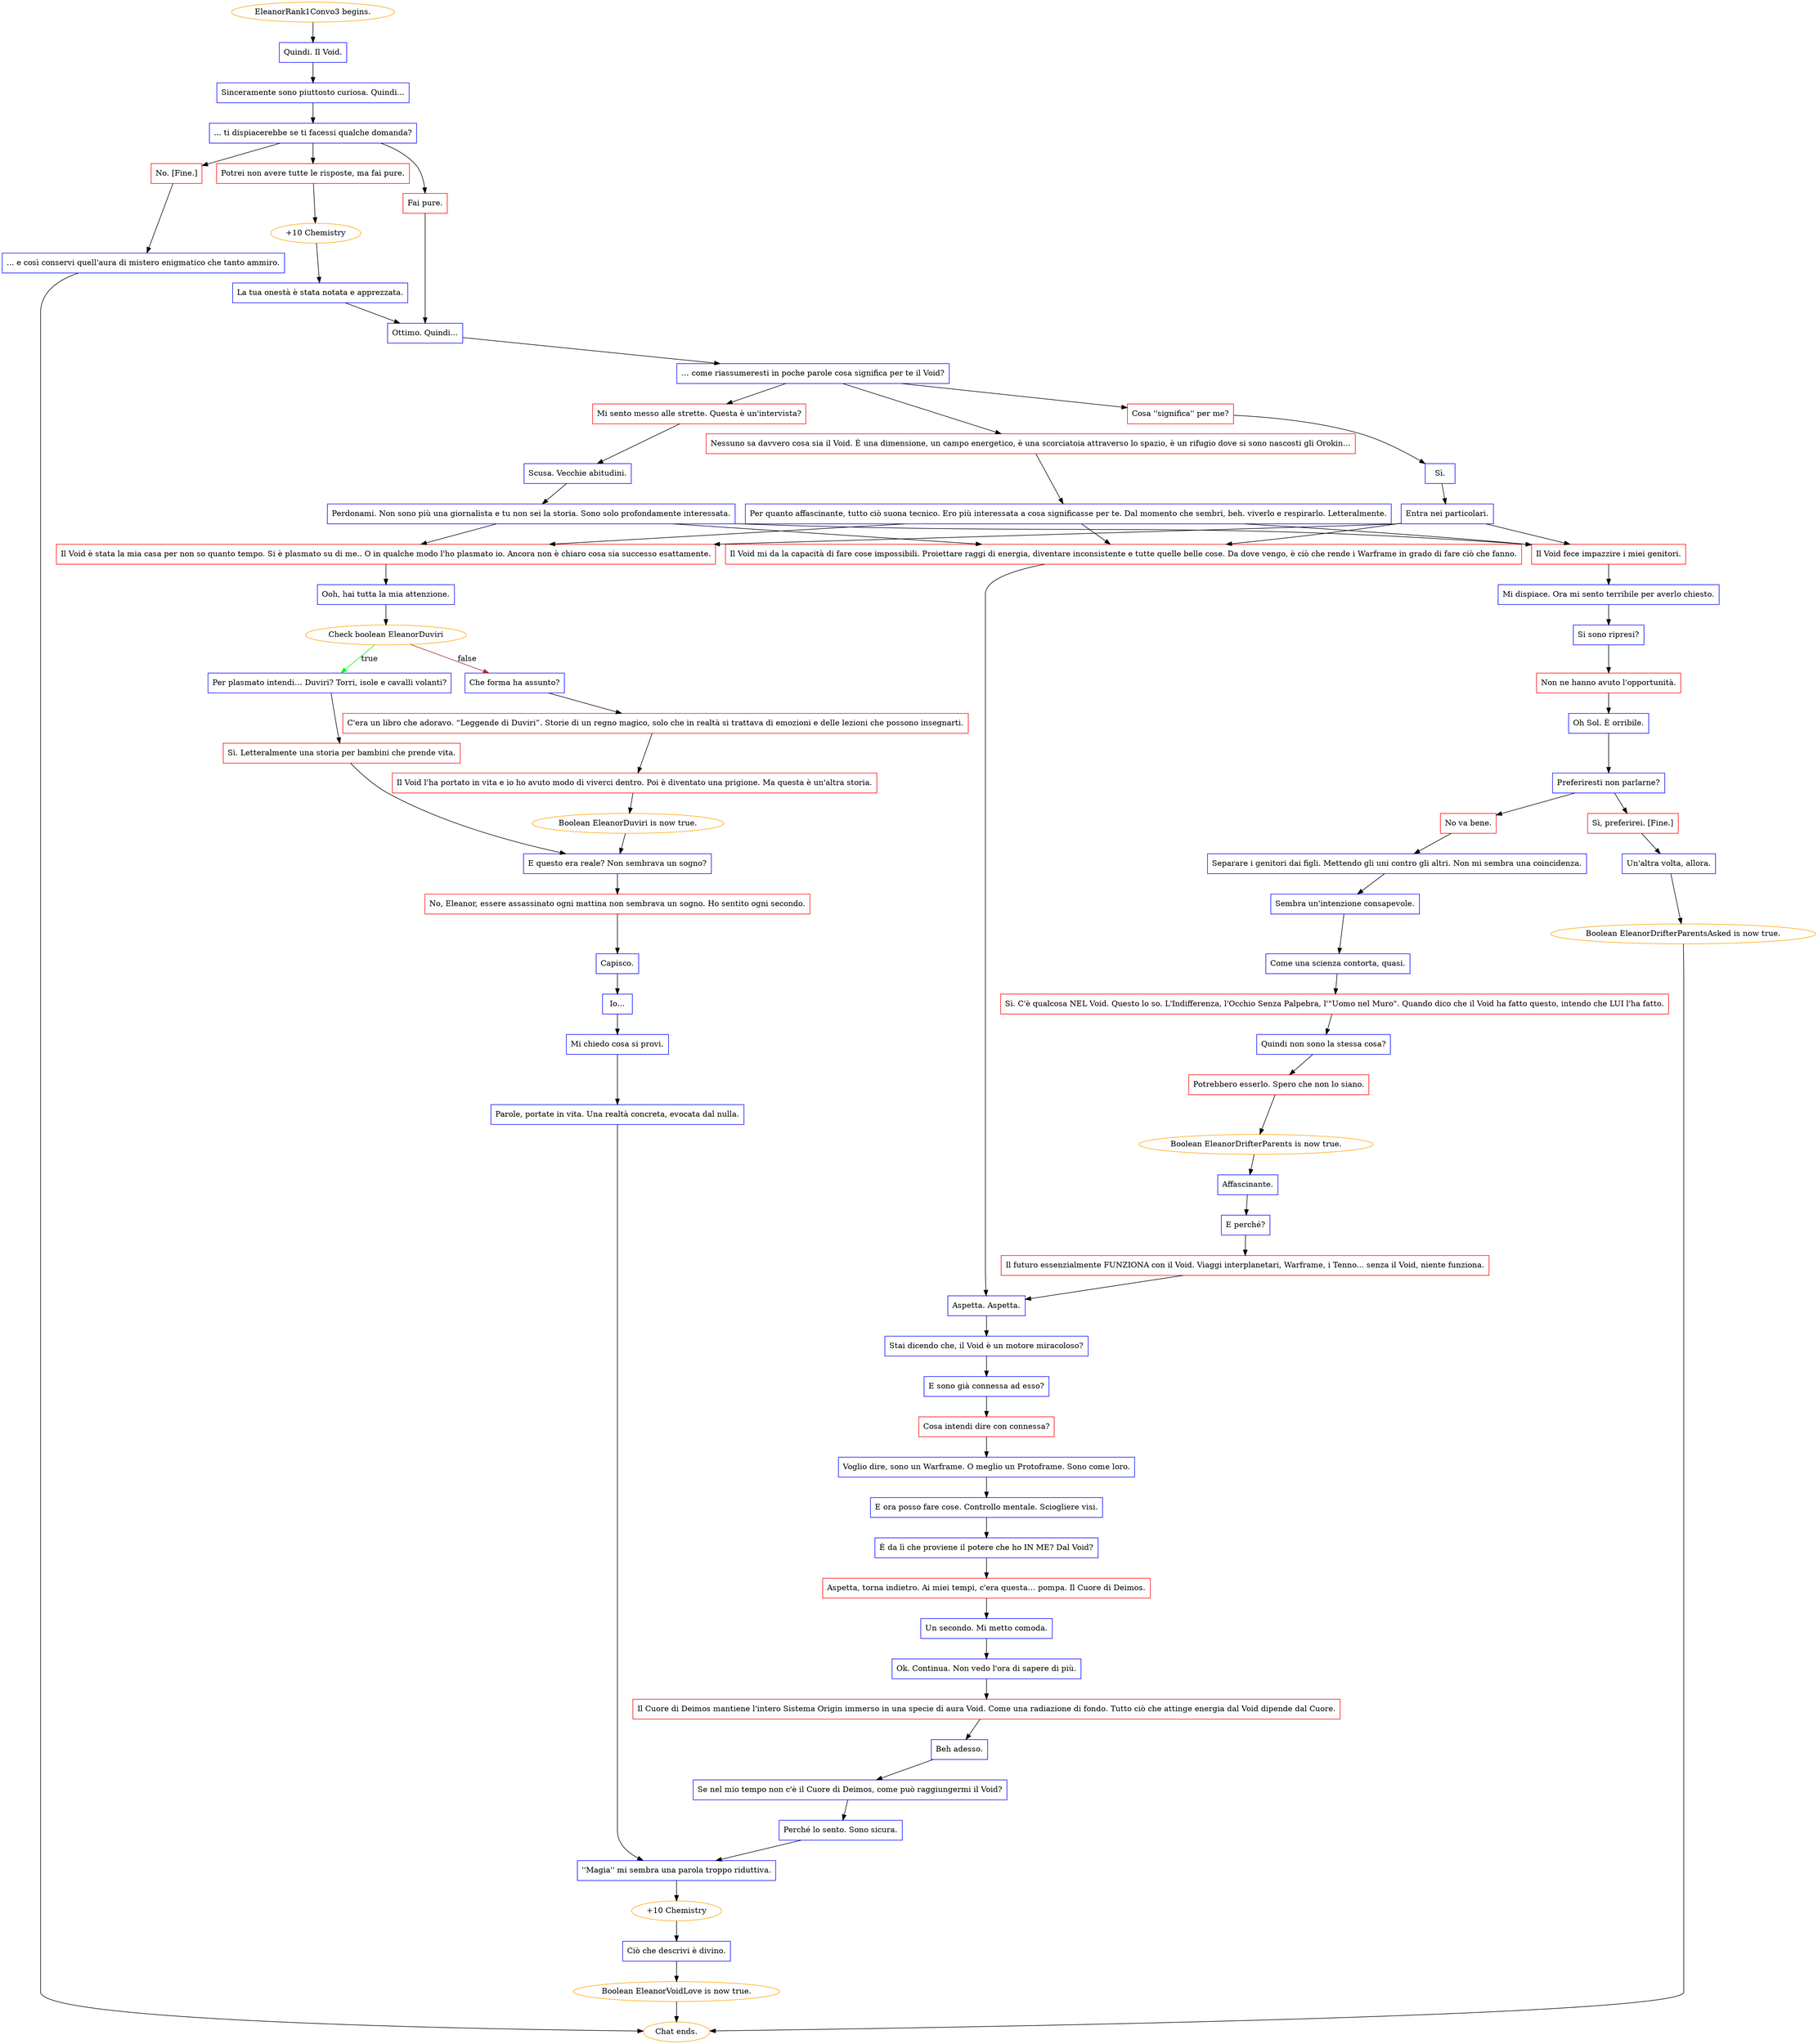 digraph {
	"EleanorRank1Convo3 begins." [color=orange];
		"EleanorRank1Convo3 begins." -> j4065932259;
	j4065932259 [label="Quindi. Il Void.",shape=box,color=blue];
		j4065932259 -> j1657646753;
	j1657646753 [label="Sinceramente sono piuttosto curiosa. Quindi...",shape=box,color=blue];
		j1657646753 -> j2189184062;
	j2189184062 [label="... ti dispiacerebbe se ti facessi qualche domanda?",shape=box,color=blue];
		j2189184062 -> j1311902838;
		j2189184062 -> j855236612;
		j2189184062 -> j1905168966;
	j1311902838 [label="Fai pure.",shape=box,color=red];
		j1311902838 -> j1026506321;
	j855236612 [label="Potrei non avere tutte le risposte, ma fai pure.",shape=box,color=red];
		j855236612 -> j901007481;
	j1905168966 [label="No. [Fine.]",shape=box,color=red];
		j1905168966 -> j1738700861;
	j1026506321 [label="Ottimo. Quindi...",shape=box,color=blue];
		j1026506321 -> j1018618665;
	j901007481 [label="+10 Chemistry",color=orange];
		j901007481 -> j1464562067;
	j1738700861 [label="... e così conservi quell'aura di mistero enigmatico che tanto ammiro.",shape=box,color=blue];
		j1738700861 -> "Chat ends.";
	j1018618665 [label="… come riassumeresti in poche parole cosa significa per te il Void?",shape=box,color=blue];
		j1018618665 -> j1876750737;
		j1018618665 -> j212147037;
		j1018618665 -> j1435455531;
	j1464562067 [label="La tua onestà è stata notata e apprezzata.",shape=box,color=blue];
		j1464562067 -> j1026506321;
	"Chat ends." [color=orange];
	j1876750737 [label="Mi sento messo alle strette. Questa è un'intervista?",shape=box,color=red];
		j1876750737 -> j3321944020;
	j212147037 [label="Cosa ''significa'' per me?",shape=box,color=red];
		j212147037 -> j582688933;
	j1435455531 [label="Nessuno sa davvero cosa sia il Void. È una dimensione, un campo energetico, è una scorciatoia attraverso lo spazio, è un rifugio dove si sono nascosti gli Orokin…",shape=box,color=red];
		j1435455531 -> j381243890;
	j3321944020 [label="Scusa. Vecchie abitudini.",shape=box,color=blue];
		j3321944020 -> j2508210898;
	j582688933 [label="Sì.",shape=box,color=blue];
		j582688933 -> j760670094;
	j381243890 [label="Per quanto affascinante, tutto ciò suona tecnico. Ero più interessata a cosa significasse per te. Dal momento che sembri, beh. viverlo e respirarlo. Letteralmente.",shape=box,color=blue];
		j381243890 -> j3301607634;
		j381243890 -> j2550861885;
		j381243890 -> j3569072510;
	j2508210898 [label="Perdonami. Non sono più una giornalista e tu non sei la storia. Sono solo profondamente interessata.",shape=box,color=blue];
		j2508210898 -> j3301607634;
		j2508210898 -> j2550861885;
		j2508210898 -> j3569072510;
	j760670094 [label="Entra nei particolari.",shape=box,color=blue];
		j760670094 -> j3301607634;
		j760670094 -> j2550861885;
		j760670094 -> j3569072510;
	j3301607634 [label="Il Void mi da la capacità di fare cose impossibili. Proiettare raggi di energia, diventare inconsistente e tutte quelle belle cose. Da dove vengo, è ciò che rende i Warframe in grado di fare ciò che fanno.",shape=box,color=red];
		j3301607634 -> j3233633613;
	j2550861885 [label="Il Void fece impazzire i miei genitori.",shape=box,color=red];
		j2550861885 -> j1867656997;
	j3569072510 [label="Il Void è stata la mia casa per non so quanto tempo. Si è plasmato su di me.. O in qualche modo l'ho plasmato io. Ancora non è chiaro cosa sia successo esattamente.",shape=box,color=red];
		j3569072510 -> j2613379956;
	j3233633613 [label="Aspetta. Aspetta.",shape=box,color=blue];
		j3233633613 -> j3991920727;
	j1867656997 [label="Mi dispiace. Ora mi sento terribile per averlo chiesto.",shape=box,color=blue];
		j1867656997 -> j1878891631;
	j2613379956 [label="Ooh, hai tutta la mia attenzione.",shape=box,color=blue];
		j2613379956 -> j3631955467;
	j3991920727 [label="Stai dicendo che, il Void è un motore miracoloso?",shape=box,color=blue];
		j3991920727 -> j2267684355;
	j1878891631 [label="Si sono ripresi?",shape=box,color=blue];
		j1878891631 -> j3035931015;
	j3631955467 [label="Check boolean EleanorDuviri",color=orange];
		j3631955467 -> j3972307320 [label=true,color=green];
		j3631955467 -> j418101887 [label=false,color=brown];
	j2267684355 [label="E sono già connessa ad esso?",shape=box,color=blue];
		j2267684355 -> j1569451426;
	j3035931015 [label="Non ne hanno avuto l'opportunità.",shape=box,color=red];
		j3035931015 -> j1413762291;
	j3972307320 [label="Per plasmato intendi… Duviri? Torri, isole e cavalli volanti?",shape=box,color=blue];
		j3972307320 -> j866863072;
	j418101887 [label="Che forma ha assunto?",shape=box,color=blue];
		j418101887 -> j1254293687;
	j1569451426 [label="Cosa intendi dire con connessa?",shape=box,color=red];
		j1569451426 -> j489853896;
	j1413762291 [label="Oh Sol. È orribile.",shape=box,color=blue];
		j1413762291 -> j2841491839;
	j866863072 [label="Sì. Letteralmente una storia per bambini che prende vita.",shape=box,color=red];
		j866863072 -> j2071852135;
	j1254293687 [label="C'era un libro che adoravo. “Leggende di Duviri”. Storie di un regno magico, solo che in realtà si trattava di emozioni e delle lezioni che possono insegnarti.",shape=box,color=red];
		j1254293687 -> j2586748990;
	j489853896 [label="Voglio dire, sono un Warframe. O meglio un Protoframe. Sono come loro.",shape=box,color=blue];
		j489853896 -> j4165595386;
	j2841491839 [label="Preferiresti non parlarne?",shape=box,color=blue];
		j2841491839 -> j3377497761;
		j2841491839 -> j1570005497;
	j2071852135 [label="E questo era reale? Non sembrava un sogno?",shape=box,color=blue];
		j2071852135 -> j1681601919;
	j2586748990 [label="Il Void l'ha portato in vita e io ho avuto modo di viverci dentro. Poi è diventato una prigione. Ma questa è un'altra storia.",shape=box,color=red];
		j2586748990 -> j1772839593;
	j4165595386 [label="E ora posso fare cose. Controllo mentale. Sciogliere visi.",shape=box,color=blue];
		j4165595386 -> j1498012800;
	j3377497761 [label="No va bene.",shape=box,color=red];
		j3377497761 -> j3355848565;
	j1570005497 [label="Sì, preferirei. [Fine.]",shape=box,color=red];
		j1570005497 -> j788063115;
	j1681601919 [label="No, Eleanor, essere assassinato ogni mattina non sembrava un sogno. Ho sentito ogni secondo.",shape=box,color=red];
		j1681601919 -> j2403052646;
	j1772839593 [label="Boolean EleanorDuviri is now true.",color=orange];
		j1772839593 -> j2071852135;
	j1498012800 [label="È da lì che proviene il potere che ho IN ME? Dal Void?",shape=box,color=blue];
		j1498012800 -> j1383245746;
	j3355848565 [label="Separare i genitori dai figli. Mettendo gli uni contro gli altri. Non mi sembra una coincidenza.",shape=box,color=blue];
		j3355848565 -> j659312022;
	j788063115 [label="Un'altra volta, allora.",shape=box,color=blue];
		j788063115 -> j575655746;
	j2403052646 [label="Capisco.",shape=box,color=blue];
		j2403052646 -> j753950672;
	j1383245746 [label="Aspetta, torna indietro. Ai miei tempi, c'era questa… pompa. Il Cuore di Deimos.",shape=box,color=red];
		j1383245746 -> j1481068881;
	j659312022 [label="Sembra un'intenzione consapevole.",shape=box,color=blue];
		j659312022 -> j2252822774;
	j575655746 [label="Boolean EleanorDrifterParentsAsked is now true.",color=orange];
		j575655746 -> "Chat ends.";
	j753950672 [label="Io…",shape=box,color=blue];
		j753950672 -> j1577453854;
	j1481068881 [label="Un secondo. Mi metto comoda.",shape=box,color=blue];
		j1481068881 -> j355187958;
	j2252822774 [label="Come una scienza contorta, quasi.",shape=box,color=blue];
		j2252822774 -> j2872738684;
	j1577453854 [label="Mi chiedo cosa si provi.",shape=box,color=blue];
		j1577453854 -> j1394043758;
	j355187958 [label="Ok. Continua. Non vedo l'ora di sapere di più.",shape=box,color=blue];
		j355187958 -> j989924522;
	j2872738684 [label="Sì. C'è qualcosa NEL Void. Questo lo so. L'Indifferenza, l'Occhio Senza Palpebra, l'\"Uomo nel Muro\". Quando dico che il Void ha fatto questo, intendo che LUI l'ha fatto.",shape=box,color=red];
		j2872738684 -> j3033746615;
	j1394043758 [label="Parole, portate in vita. Una realtà concreta, evocata dal nulla.",shape=box,color=blue];
		j1394043758 -> j2893255900;
	j989924522 [label="Il Cuore di Deimos mantiene l'intero Sistema Origin immerso in una specie di aura Void. Come una radiazione di fondo. Tutto ciò che attinge energia dal Void dipende dal Cuore.",shape=box,color=red];
		j989924522 -> j4250457885;
	j3033746615 [label="Quindi non sono la stessa cosa?",shape=box,color=blue];
		j3033746615 -> j2960893838;
	j2893255900 [label="''Magia'' mi sembra una parola troppo riduttiva.",shape=box,color=blue];
		j2893255900 -> j3768610266;
	j4250457885 [label="Beh adesso.",shape=box,color=blue];
		j4250457885 -> j3405717232;
	j2960893838 [label="Potrebbero esserlo. Spero che non lo siano.",shape=box,color=red];
		j2960893838 -> j2144745450;
	j3768610266 [label="+10 Chemistry",color=orange];
		j3768610266 -> j3583335668;
	j3405717232 [label="Se nel mio tempo non c'è il Cuore di Deimos, come può raggiungermi il Void?",shape=box,color=blue];
		j3405717232 -> j3002739784;
	j2144745450 [label="Boolean EleanorDrifterParents is now true.",color=orange];
		j2144745450 -> j2671317916;
	j3583335668 [label="Ciò che descrivi è divino.",shape=box,color=blue];
		j3583335668 -> j3036352955;
	j3002739784 [label="Perché lo sento. Sono sicura.",shape=box,color=blue];
		j3002739784 -> j2893255900;
	j2671317916 [label="Affascinante.",shape=box,color=blue];
		j2671317916 -> j1332291418;
	j3036352955 [label="Boolean EleanorVoidLove is now true.",color=orange];
		j3036352955 -> "Chat ends.";
	j1332291418 [label="E perché?",shape=box,color=blue];
		j1332291418 -> j2291809724;
	j2291809724 [label="Il futuro essenzialmente FUNZIONA con il Void. Viaggi interplanetari, Warframe, i Tenno... senza il Void, niente funziona.",shape=box,color=red];
		j2291809724 -> j3233633613;
}